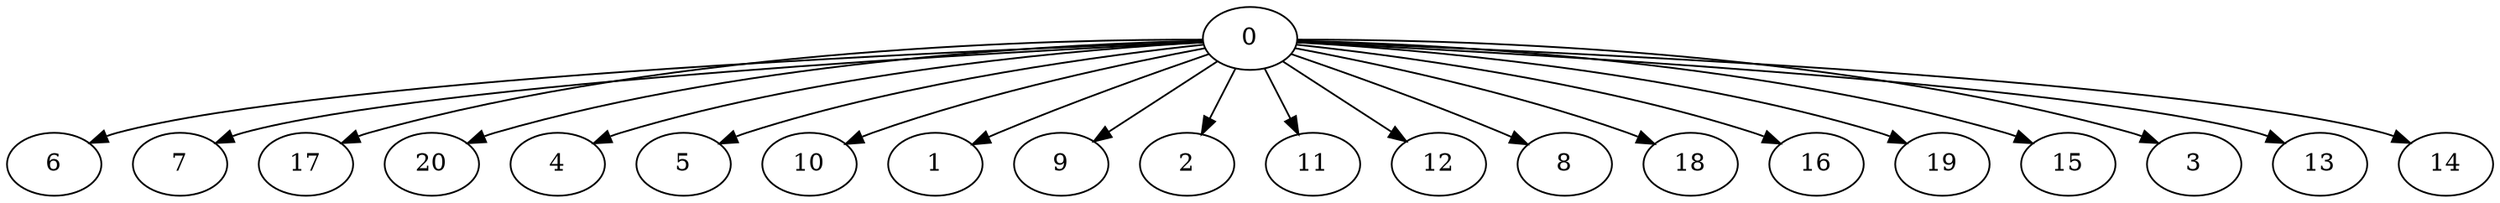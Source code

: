 digraph "Fork_Nodes_21_CCR_0.10_WeightType_Random#7" {
	graph ["Duplicate states"=0,
		GraphType=Fork,
		"Max states in OPEN"=0,
		Modes="120000ms; topo-ordered tasks, ; Pruning: task equivalence, fixed order ready list, ; F-value: ; Optimisation: best schedule length (\
SL) optimisation on equal, ",
		NumberOfTasks=21,
		"Pruned using list schedule length"=11911095,
		"States removed from OPEN"=0,
		TargetSystem="Homogeneous-4",
		"Time to schedule (ms)"=3145,
		"Total idle time"=164,
		"Total schedule length"=314,
		"Total sequential time"=1087,
		"Total states created"=19840550
	];
	0	["Finish time"=52,
		Processor=0,
		"Start time"=0,
		Weight=52];
	6	["Finish time"=200,
		Processor=0,
		"Start time"=122,
		Weight=78];
	0 -> 6	[Weight=3];
	7	["Finish time"=149,
		Processor=1,
		"Start time"=71,
		Weight=78];
	0 -> 7	[Weight=3];
	17	["Finish time"=262,
		Processor=2,
		"Start time"=184,
		Weight=78];
	0 -> 17	[Weight=8];
	20	["Finish time"=309,
		Processor=3,
		"Start time"=231,
		Weight=78];
	0 -> 20	[Weight=8];
	4	["Finish time"=122,
		Processor=0,
		"Start time"=52,
		Weight=70];
	0 -> 4	[Weight=2];
	5	["Finish time"=271,
		Processor=1,
		"Start time"=201,
		Weight=70];
	0 -> 5	[Weight=7];
	10	["Finish time"=231,
		Processor=3,
		"Start time"=161,
		Weight=70];
	0 -> 10	[Weight=7];
	1	["Finish time"=117,
		Processor=3,
		"Start time"=56,
		Weight=61];
	0 -> 1	[Weight=4];
	9	["Finish time"=115,
		Processor=2,
		"Start time"=54,
		Weight=61];
	0 -> 9	[Weight=2];
	2	["Finish time"=314,
		Processor=2,
		"Start time"=262,
		Weight=52];
	0 -> 2	[Weight=10];
	11	["Finish time"=167,
		Processor=2,
		"Start time"=115,
		Weight=52];
	0 -> 11	[Weight=2];
	12	["Finish time"=201,
		Processor=1,
		"Start time"=149,
		Weight=52];
	0 -> 12	[Weight=5];
	8	["Finish time"=161,
		Processor=3,
		"Start time"=117,
		Weight=44];
	0 -> 8	[Weight=6];
	18	["Finish time"=314,
		Processor=0,
		"Start time"=270,
		Weight=44];
	0 -> 18	[Weight=10];
	16	["Finish time"=235,
		Processor=0,
		"Start time"=200,
		Weight=35];
	0 -> 16	[Weight=3];
	19	["Finish time"=270,
		Processor=0,
		"Start time"=235,
		Weight=35];
	0 -> 19	[Weight=4];
	15	["Finish time"=297,
		Processor=1,
		"Start time"=271,
		Weight=26];
	0 -> 15	[Weight=10];
	3	["Finish time"=184,
		Processor=2,
		"Start time"=167,
		Weight=17];
	0 -> 3	[Weight=3];
	13	["Finish time"=314,
		Processor=1,
		"Start time"=297,
		Weight=17];
	0 -> 13	[Weight=10];
	14	["Finish time"=71,
		Processor=1,
		"Start time"=54,
		Weight=17];
	0 -> 14	[Weight=2];
}
